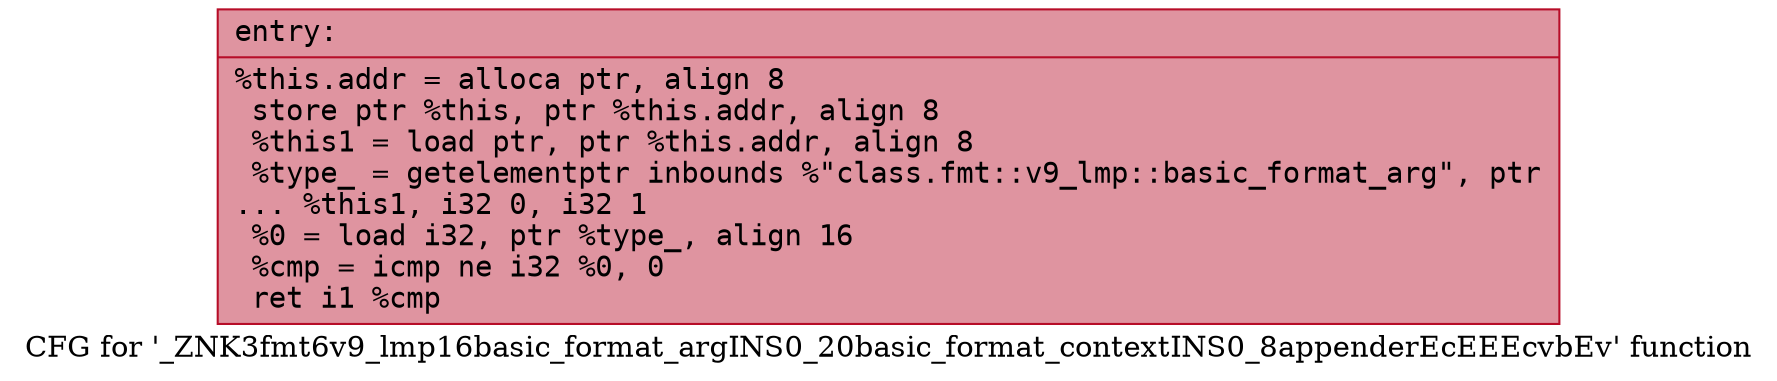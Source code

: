 digraph "CFG for '_ZNK3fmt6v9_lmp16basic_format_argINS0_20basic_format_contextINS0_8appenderEcEEEcvbEv' function" {
	label="CFG for '_ZNK3fmt6v9_lmp16basic_format_argINS0_20basic_format_contextINS0_8appenderEcEEEcvbEv' function";

	Node0x55fec3037680 [shape=record,color="#b70d28ff", style=filled, fillcolor="#b70d2870" fontname="Courier",label="{entry:\l|  %this.addr = alloca ptr, align 8\l  store ptr %this, ptr %this.addr, align 8\l  %this1 = load ptr, ptr %this.addr, align 8\l  %type_ = getelementptr inbounds %\"class.fmt::v9_lmp::basic_format_arg\", ptr\l... %this1, i32 0, i32 1\l  %0 = load i32, ptr %type_, align 16\l  %cmp = icmp ne i32 %0, 0\l  ret i1 %cmp\l}"];
}
